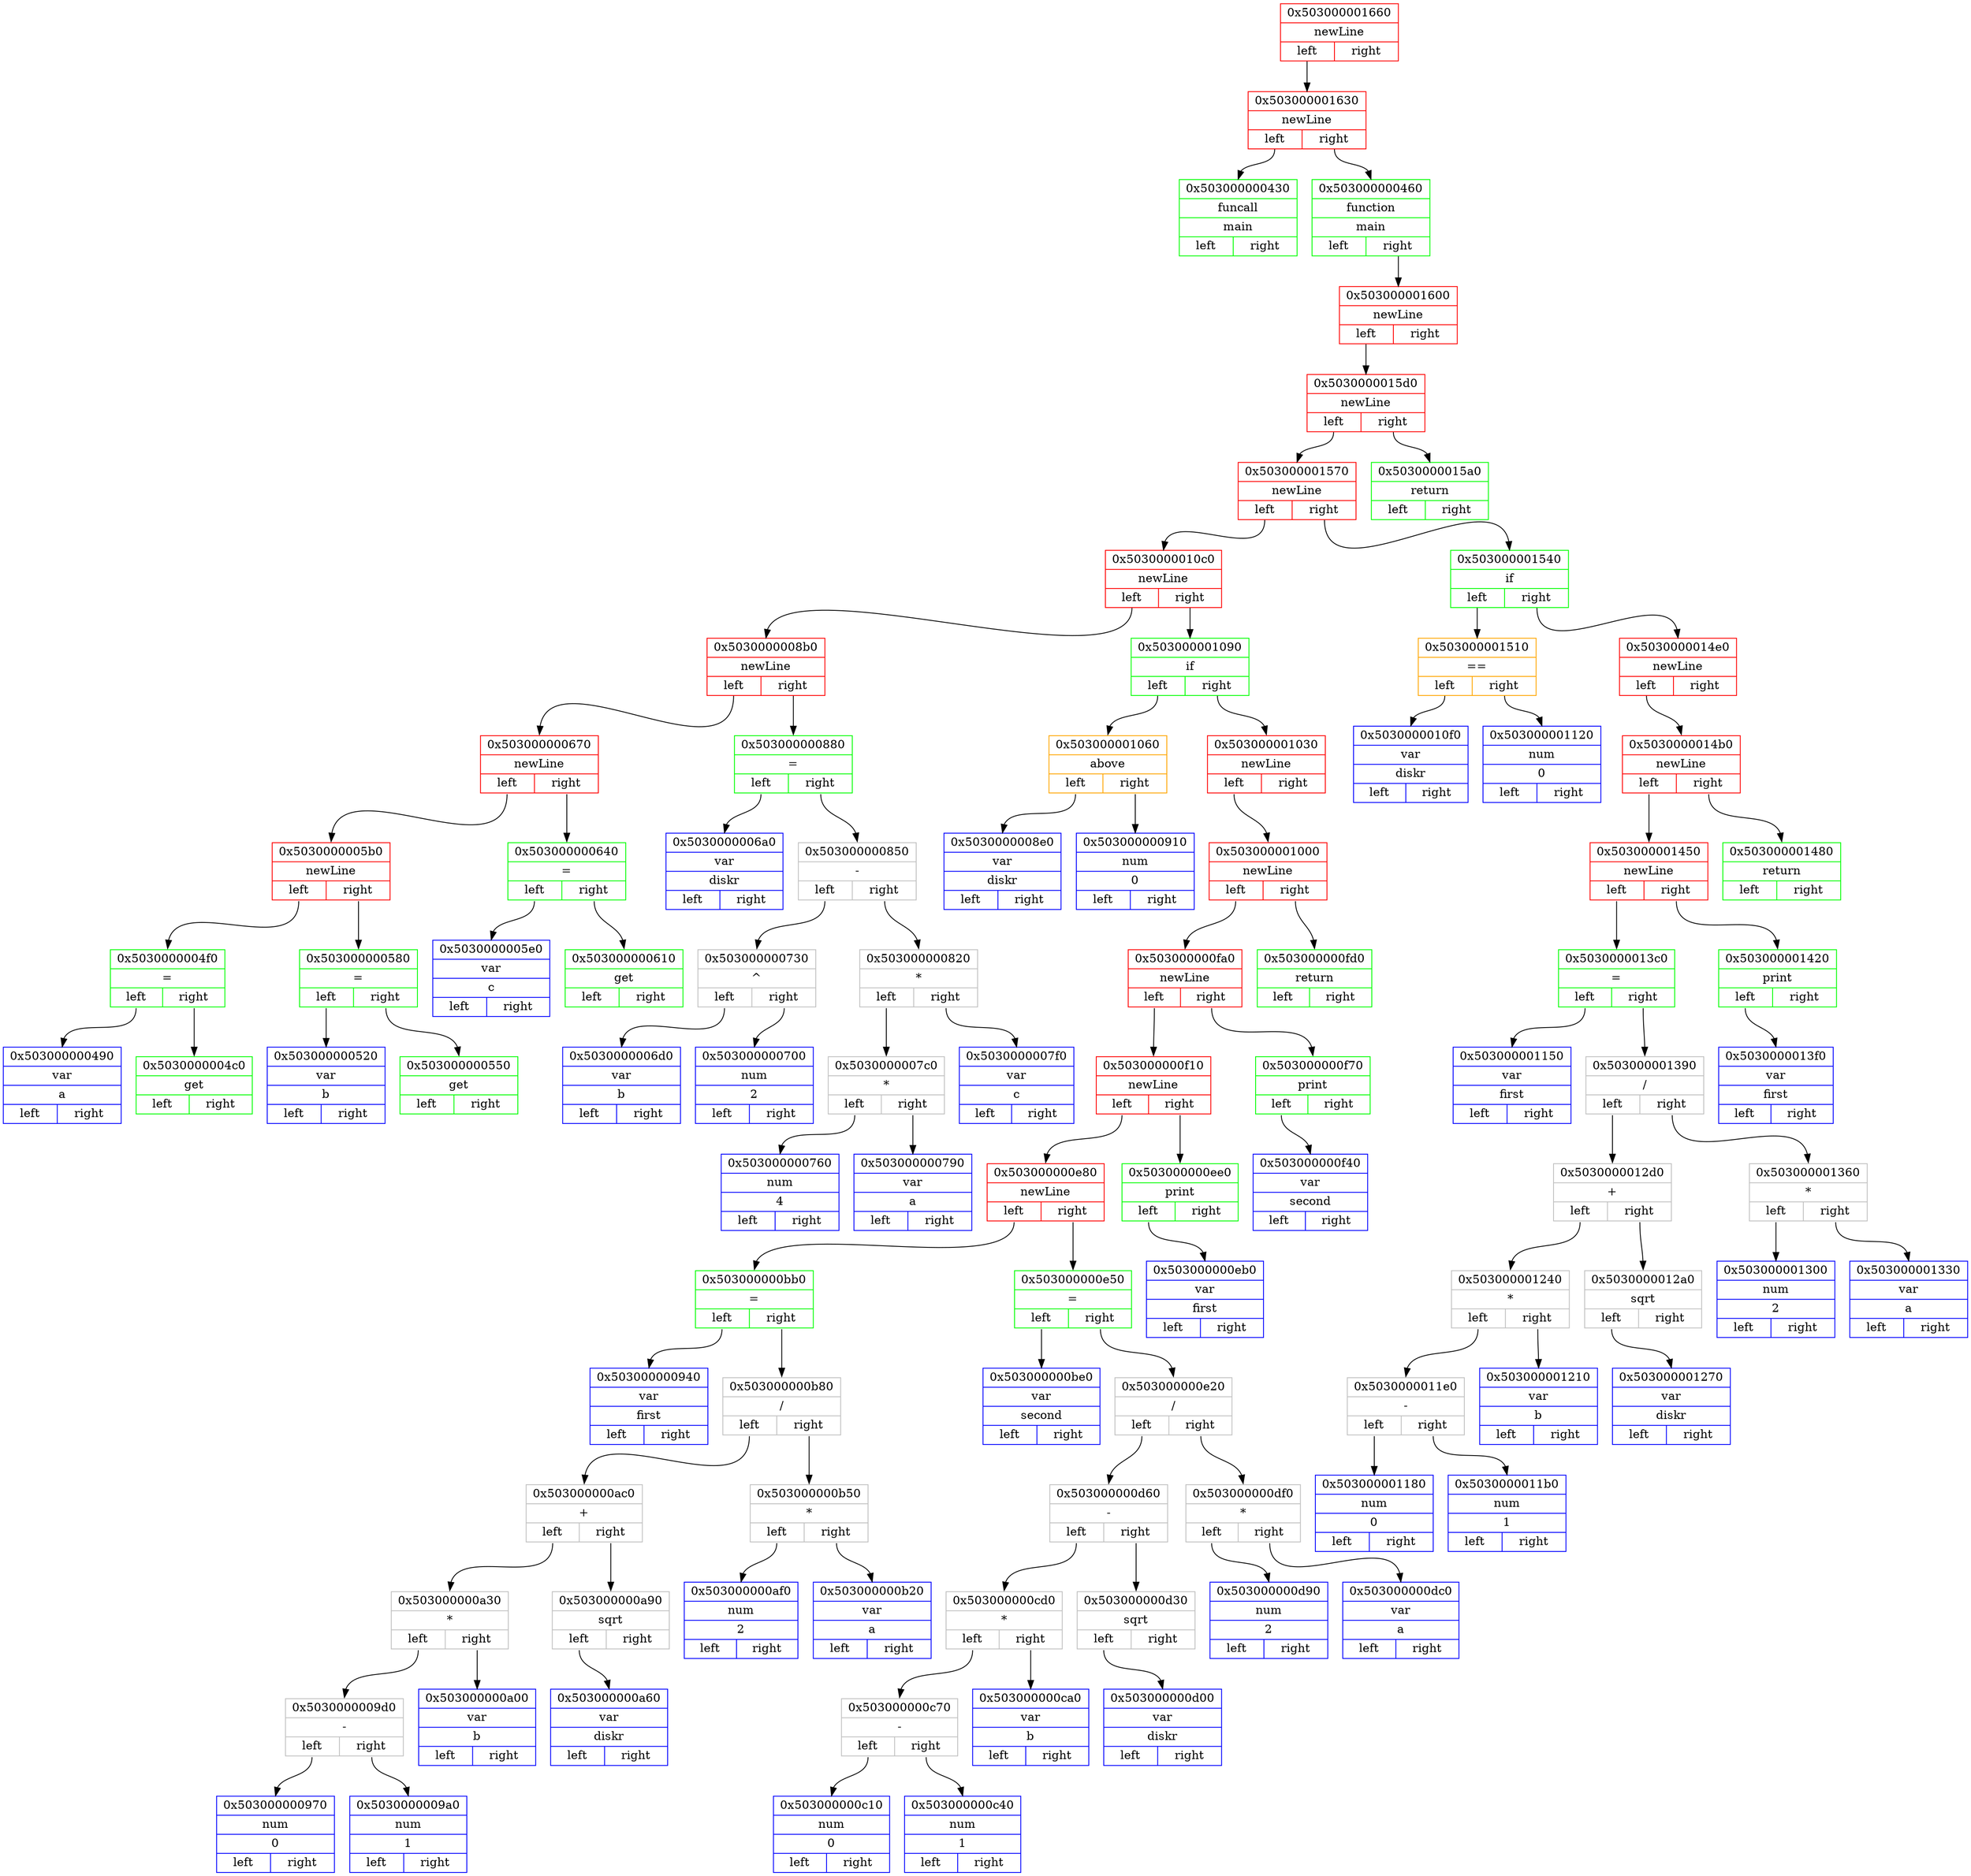 digraph
{ 
rankdir=HR;

node0x503000001660 [ shape=record, color = red rank = 1, label= "{ 0x503000001660 | newLine |         {<n0x503000001660_l> left | <n0x503000001660_r> right}} " ];
node0x503000001630 [ shape=record, color = red rank = 2, label= "{ 0x503000001630 | newLine |         {<n0x503000001630_l> left | <n0x503000001630_r> right}} " ];
node0x503000000430 [ shape=record, color = green rank = 3, label= "{ 0x503000000430 | funcall | main |         {<n0x503000000430_l> left | <n0x503000000430_r> right}} " ];
node0x503000001630:<n0x503000001630_l>:s -> node0x503000000430:n [ color = black; ]
node0x503000000460 [ shape=record, color = green rank = 4, label= "{ 0x503000000460 | function | main |         {<n0x503000000460_l> left | <n0x503000000460_r> right}} " ];
node0x503000001600 [ shape=record, color = red rank = 5, label= "{ 0x503000001600 | newLine |         {<n0x503000001600_l> left | <n0x503000001600_r> right}} " ];
node0x5030000015d0 [ shape=record, color = red rank = 6, label= "{ 0x5030000015d0 | newLine |         {<n0x5030000015d0_l> left | <n0x5030000015d0_r> right}} " ];
node0x503000001570 [ shape=record, color = red rank = 7, label= "{ 0x503000001570 | newLine |         {<n0x503000001570_l> left | <n0x503000001570_r> right}} " ];
node0x5030000010c0 [ shape=record, color = red rank = 8, label= "{ 0x5030000010c0 | newLine |         {<n0x5030000010c0_l> left | <n0x5030000010c0_r> right}} " ];
node0x5030000008b0 [ shape=record, color = red rank = 9, label= "{ 0x5030000008b0 | newLine |         {<n0x5030000008b0_l> left | <n0x5030000008b0_r> right}} " ];
node0x503000000670 [ shape=record, color = red rank = 10, label= "{ 0x503000000670 | newLine |         {<n0x503000000670_l> left | <n0x503000000670_r> right}} " ];
node0x5030000005b0 [ shape=record, color = red rank = 11, label= "{ 0x5030000005b0 | newLine |         {<n0x5030000005b0_l> left | <n0x5030000005b0_r> right}} " ];
node0x5030000004f0 [ shape=record, color = green rank = 12, label= "{ 0x5030000004f0 | = |         {<n0x5030000004f0_l> left | <n0x5030000004f0_r> right}} " ];
node0x503000000490 [ shape=record, color = blue rank = 13, label= "{ 0x503000000490 | var | a |         {<n0x503000000490_l> left | <n0x503000000490_r> right}} " ];
node0x5030000004f0:<n0x5030000004f0_l>:s -> node0x503000000490:n [ color = black; ]
node0x5030000004c0 [ shape=record, color = green rank = 14, label= "{ 0x5030000004c0 | get |         {<n0x5030000004c0_l> left | <n0x5030000004c0_r> right}} " ];
node0x5030000004f0:<n0x5030000004f0_r>:s -> node0x5030000004c0:n [ color = black; ]
node0x5030000005b0:<n0x5030000005b0_l>:s -> node0x5030000004f0:n [ color = black; ]
node0x503000000580 [ shape=record, color = green rank = 13, label= "{ 0x503000000580 | = |         {<n0x503000000580_l> left | <n0x503000000580_r> right}} " ];
node0x503000000520 [ shape=record, color = blue rank = 14, label= "{ 0x503000000520 | var | b |         {<n0x503000000520_l> left | <n0x503000000520_r> right}} " ];
node0x503000000580:<n0x503000000580_l>:s -> node0x503000000520:n [ color = black; ]
node0x503000000550 [ shape=record, color = green rank = 15, label= "{ 0x503000000550 | get |         {<n0x503000000550_l> left | <n0x503000000550_r> right}} " ];
node0x503000000580:<n0x503000000580_r>:s -> node0x503000000550:n [ color = black; ]
node0x5030000005b0:<n0x5030000005b0_r>:s -> node0x503000000580:n [ color = black; ]
node0x503000000670:<n0x503000000670_l>:s -> node0x5030000005b0:n [ color = black; ]
node0x503000000640 [ shape=record, color = green rank = 12, label= "{ 0x503000000640 | = |         {<n0x503000000640_l> left | <n0x503000000640_r> right}} " ];
node0x5030000005e0 [ shape=record, color = blue rank = 13, label= "{ 0x5030000005e0 | var | c |         {<n0x5030000005e0_l> left | <n0x5030000005e0_r> right}} " ];
node0x503000000640:<n0x503000000640_l>:s -> node0x5030000005e0:n [ color = black; ]
node0x503000000610 [ shape=record, color = green rank = 14, label= "{ 0x503000000610 | get |         {<n0x503000000610_l> left | <n0x503000000610_r> right}} " ];
node0x503000000640:<n0x503000000640_r>:s -> node0x503000000610:n [ color = black; ]
node0x503000000670:<n0x503000000670_r>:s -> node0x503000000640:n [ color = black; ]
node0x5030000008b0:<n0x5030000008b0_l>:s -> node0x503000000670:n [ color = black; ]
node0x503000000880 [ shape=record, color = green rank = 11, label= "{ 0x503000000880 | = |         {<n0x503000000880_l> left | <n0x503000000880_r> right}} " ];
node0x5030000006a0 [ shape=record, color = blue rank = 12, label= "{ 0x5030000006a0 | var | diskr |         {<n0x5030000006a0_l> left | <n0x5030000006a0_r> right}} " ];
node0x503000000880:<n0x503000000880_l>:s -> node0x5030000006a0:n [ color = black; ]
node0x503000000850 [ shape=record, color = grey rank = 13, label= "{ 0x503000000850 | - |         {<n0x503000000850_l> left | <n0x503000000850_r> right}} " ];
node0x503000000730 [ shape=record, color = grey rank = 14, label= "{ 0x503000000730 | ^ |         {<n0x503000000730_l> left | <n0x503000000730_r> right}} " ];
node0x5030000006d0 [ shape=record, color = blue rank = 15, label= "{ 0x5030000006d0 | var | b |         {<n0x5030000006d0_l> left | <n0x5030000006d0_r> right}} " ];
node0x503000000730:<n0x503000000730_l>:s -> node0x5030000006d0:n [ color = black; ]
node0x503000000700 [ shape=record, color = blue rank = 16, label= "{ 0x503000000700 | num | 2 |         {<n0x503000000700_l> left | <n0x503000000700_r> right}} " ];
node0x503000000730:<n0x503000000730_r>:s -> node0x503000000700:n [ color = black; ]
node0x503000000850:<n0x503000000850_l>:s -> node0x503000000730:n [ color = black; ]
node0x503000000820 [ shape=record, color = grey rank = 15, label= "{ 0x503000000820 | * |         {<n0x503000000820_l> left | <n0x503000000820_r> right}} " ];
node0x5030000007c0 [ shape=record, color = grey rank = 16, label= "{ 0x5030000007c0 | * |         {<n0x5030000007c0_l> left | <n0x5030000007c0_r> right}} " ];
node0x503000000760 [ shape=record, color = blue rank = 17, label= "{ 0x503000000760 | num | 4 |         {<n0x503000000760_l> left | <n0x503000000760_r> right}} " ];
node0x5030000007c0:<n0x5030000007c0_l>:s -> node0x503000000760:n [ color = black; ]
node0x503000000790 [ shape=record, color = blue rank = 18, label= "{ 0x503000000790 | var | a |         {<n0x503000000790_l> left | <n0x503000000790_r> right}} " ];
node0x5030000007c0:<n0x5030000007c0_r>:s -> node0x503000000790:n [ color = black; ]
node0x503000000820:<n0x503000000820_l>:s -> node0x5030000007c0:n [ color = black; ]
node0x5030000007f0 [ shape=record, color = blue rank = 17, label= "{ 0x5030000007f0 | var | c |         {<n0x5030000007f0_l> left | <n0x5030000007f0_r> right}} " ];
node0x503000000820:<n0x503000000820_r>:s -> node0x5030000007f0:n [ color = black; ]
node0x503000000850:<n0x503000000850_r>:s -> node0x503000000820:n [ color = black; ]
node0x503000000880:<n0x503000000880_r>:s -> node0x503000000850:n [ color = black; ]
node0x5030000008b0:<n0x5030000008b0_r>:s -> node0x503000000880:n [ color = black; ]
node0x5030000010c0:<n0x5030000010c0_l>:s -> node0x5030000008b0:n [ color = black; ]
node0x503000001090 [ shape=record, color = green rank = 10, label= "{ 0x503000001090 | if |         {<n0x503000001090_l> left | <n0x503000001090_r> right}} " ];
node0x503000001060 [ shape=record, color = orange rank = 11, label= "{ 0x503000001060 | above |         {<n0x503000001060_l> left | <n0x503000001060_r> right}} " ];
node0x5030000008e0 [ shape=record, color = blue rank = 12, label= "{ 0x5030000008e0 | var | diskr |         {<n0x5030000008e0_l> left | <n0x5030000008e0_r> right}} " ];
node0x503000001060:<n0x503000001060_l>:s -> node0x5030000008e0:n [ color = black; ]
node0x503000000910 [ shape=record, color = blue rank = 13, label= "{ 0x503000000910 | num | 0 |         {<n0x503000000910_l> left | <n0x503000000910_r> right}} " ];
node0x503000001060:<n0x503000001060_r>:s -> node0x503000000910:n [ color = black; ]
node0x503000001090:<n0x503000001090_l>:s -> node0x503000001060:n [ color = black; ]
node0x503000001030 [ shape=record, color = red rank = 12, label= "{ 0x503000001030 | newLine |         {<n0x503000001030_l> left | <n0x503000001030_r> right}} " ];
node0x503000001000 [ shape=record, color = red rank = 13, label= "{ 0x503000001000 | newLine |         {<n0x503000001000_l> left | <n0x503000001000_r> right}} " ];
node0x503000000fa0 [ shape=record, color = red rank = 14, label= "{ 0x503000000fa0 | newLine |         {<n0x503000000fa0_l> left | <n0x503000000fa0_r> right}} " ];
node0x503000000f10 [ shape=record, color = red rank = 15, label= "{ 0x503000000f10 | newLine |         {<n0x503000000f10_l> left | <n0x503000000f10_r> right}} " ];
node0x503000000e80 [ shape=record, color = red rank = 16, label= "{ 0x503000000e80 | newLine |         {<n0x503000000e80_l> left | <n0x503000000e80_r> right}} " ];
node0x503000000bb0 [ shape=record, color = green rank = 17, label= "{ 0x503000000bb0 | = |         {<n0x503000000bb0_l> left | <n0x503000000bb0_r> right}} " ];
node0x503000000940 [ shape=record, color = blue rank = 18, label= "{ 0x503000000940 | var | first |         {<n0x503000000940_l> left | <n0x503000000940_r> right}} " ];
node0x503000000bb0:<n0x503000000bb0_l>:s -> node0x503000000940:n [ color = black; ]
node0x503000000b80 [ shape=record, color = grey rank = 19, label= "{ 0x503000000b80 | / |         {<n0x503000000b80_l> left | <n0x503000000b80_r> right}} " ];
node0x503000000ac0 [ shape=record, color = grey rank = 20, label= "{ 0x503000000ac0 | + |         {<n0x503000000ac0_l> left | <n0x503000000ac0_r> right}} " ];
node0x503000000a30 [ shape=record, color = grey rank = 21, label= "{ 0x503000000a30 | * |         {<n0x503000000a30_l> left | <n0x503000000a30_r> right}} " ];
node0x5030000009d0 [ shape=record, color = grey rank = 22, label= "{ 0x5030000009d0 | - |         {<n0x5030000009d0_l> left | <n0x5030000009d0_r> right}} " ];
node0x503000000970 [ shape=record, color = blue rank = 23, label= "{ 0x503000000970 | num | 0 |         {<n0x503000000970_l> left | <n0x503000000970_r> right}} " ];
node0x5030000009d0:<n0x5030000009d0_l>:s -> node0x503000000970:n [ color = black; ]
node0x5030000009a0 [ shape=record, color = blue rank = 24, label= "{ 0x5030000009a0 | num | 1 |         {<n0x5030000009a0_l> left | <n0x5030000009a0_r> right}} " ];
node0x5030000009d0:<n0x5030000009d0_r>:s -> node0x5030000009a0:n [ color = black; ]
node0x503000000a30:<n0x503000000a30_l>:s -> node0x5030000009d0:n [ color = black; ]
node0x503000000a00 [ shape=record, color = blue rank = 23, label= "{ 0x503000000a00 | var | b |         {<n0x503000000a00_l> left | <n0x503000000a00_r> right}} " ];
node0x503000000a30:<n0x503000000a30_r>:s -> node0x503000000a00:n [ color = black; ]
node0x503000000ac0:<n0x503000000ac0_l>:s -> node0x503000000a30:n [ color = black; ]
node0x503000000a90 [ shape=record, color = grey rank = 22, label= "{ 0x503000000a90 | sqrt |         {<n0x503000000a90_l> left | <n0x503000000a90_r> right}} " ];
node0x503000000a60 [ shape=record, color = blue rank = 23, label= "{ 0x503000000a60 | var | diskr |         {<n0x503000000a60_l> left | <n0x503000000a60_r> right}} " ];
node0x503000000a90:<n0x503000000a90_l>:s -> node0x503000000a60:n [ color = black; ]
node0x503000000ac0:<n0x503000000ac0_r>:s -> node0x503000000a90:n [ color = black; ]
node0x503000000b80:<n0x503000000b80_l>:s -> node0x503000000ac0:n [ color = black; ]
node0x503000000b50 [ shape=record, color = grey rank = 21, label= "{ 0x503000000b50 | * |         {<n0x503000000b50_l> left | <n0x503000000b50_r> right}} " ];
node0x503000000af0 [ shape=record, color = blue rank = 22, label= "{ 0x503000000af0 | num | 2 |         {<n0x503000000af0_l> left | <n0x503000000af0_r> right}} " ];
node0x503000000b50:<n0x503000000b50_l>:s -> node0x503000000af0:n [ color = black; ]
node0x503000000b20 [ shape=record, color = blue rank = 23, label= "{ 0x503000000b20 | var | a |         {<n0x503000000b20_l> left | <n0x503000000b20_r> right}} " ];
node0x503000000b50:<n0x503000000b50_r>:s -> node0x503000000b20:n [ color = black; ]
node0x503000000b80:<n0x503000000b80_r>:s -> node0x503000000b50:n [ color = black; ]
node0x503000000bb0:<n0x503000000bb0_r>:s -> node0x503000000b80:n [ color = black; ]
node0x503000000e80:<n0x503000000e80_l>:s -> node0x503000000bb0:n [ color = black; ]
node0x503000000e50 [ shape=record, color = green rank = 18, label= "{ 0x503000000e50 | = |         {<n0x503000000e50_l> left | <n0x503000000e50_r> right}} " ];
node0x503000000be0 [ shape=record, color = blue rank = 19, label= "{ 0x503000000be0 | var | second |         {<n0x503000000be0_l> left | <n0x503000000be0_r> right}} " ];
node0x503000000e50:<n0x503000000e50_l>:s -> node0x503000000be0:n [ color = black; ]
node0x503000000e20 [ shape=record, color = grey rank = 20, label= "{ 0x503000000e20 | / |         {<n0x503000000e20_l> left | <n0x503000000e20_r> right}} " ];
node0x503000000d60 [ shape=record, color = grey rank = 21, label= "{ 0x503000000d60 | - |         {<n0x503000000d60_l> left | <n0x503000000d60_r> right}} " ];
node0x503000000cd0 [ shape=record, color = grey rank = 22, label= "{ 0x503000000cd0 | * |         {<n0x503000000cd0_l> left | <n0x503000000cd0_r> right}} " ];
node0x503000000c70 [ shape=record, color = grey rank = 23, label= "{ 0x503000000c70 | - |         {<n0x503000000c70_l> left | <n0x503000000c70_r> right}} " ];
node0x503000000c10 [ shape=record, color = blue rank = 24, label= "{ 0x503000000c10 | num | 0 |         {<n0x503000000c10_l> left | <n0x503000000c10_r> right}} " ];
node0x503000000c70:<n0x503000000c70_l>:s -> node0x503000000c10:n [ color = black; ]
node0x503000000c40 [ shape=record, color = blue rank = 25, label= "{ 0x503000000c40 | num | 1 |         {<n0x503000000c40_l> left | <n0x503000000c40_r> right}} " ];
node0x503000000c70:<n0x503000000c70_r>:s -> node0x503000000c40:n [ color = black; ]
node0x503000000cd0:<n0x503000000cd0_l>:s -> node0x503000000c70:n [ color = black; ]
node0x503000000ca0 [ shape=record, color = blue rank = 24, label= "{ 0x503000000ca0 | var | b |         {<n0x503000000ca0_l> left | <n0x503000000ca0_r> right}} " ];
node0x503000000cd0:<n0x503000000cd0_r>:s -> node0x503000000ca0:n [ color = black; ]
node0x503000000d60:<n0x503000000d60_l>:s -> node0x503000000cd0:n [ color = black; ]
node0x503000000d30 [ shape=record, color = grey rank = 23, label= "{ 0x503000000d30 | sqrt |         {<n0x503000000d30_l> left | <n0x503000000d30_r> right}} " ];
node0x503000000d00 [ shape=record, color = blue rank = 24, label= "{ 0x503000000d00 | var | diskr |         {<n0x503000000d00_l> left | <n0x503000000d00_r> right}} " ];
node0x503000000d30:<n0x503000000d30_l>:s -> node0x503000000d00:n [ color = black; ]
node0x503000000d60:<n0x503000000d60_r>:s -> node0x503000000d30:n [ color = black; ]
node0x503000000e20:<n0x503000000e20_l>:s -> node0x503000000d60:n [ color = black; ]
node0x503000000df0 [ shape=record, color = grey rank = 22, label= "{ 0x503000000df0 | * |         {<n0x503000000df0_l> left | <n0x503000000df0_r> right}} " ];
node0x503000000d90 [ shape=record, color = blue rank = 23, label= "{ 0x503000000d90 | num | 2 |         {<n0x503000000d90_l> left | <n0x503000000d90_r> right}} " ];
node0x503000000df0:<n0x503000000df0_l>:s -> node0x503000000d90:n [ color = black; ]
node0x503000000dc0 [ shape=record, color = blue rank = 24, label= "{ 0x503000000dc0 | var | a |         {<n0x503000000dc0_l> left | <n0x503000000dc0_r> right}} " ];
node0x503000000df0:<n0x503000000df0_r>:s -> node0x503000000dc0:n [ color = black; ]
node0x503000000e20:<n0x503000000e20_r>:s -> node0x503000000df0:n [ color = black; ]
node0x503000000e50:<n0x503000000e50_r>:s -> node0x503000000e20:n [ color = black; ]
node0x503000000e80:<n0x503000000e80_r>:s -> node0x503000000e50:n [ color = black; ]
node0x503000000f10:<n0x503000000f10_l>:s -> node0x503000000e80:n [ color = black; ]
node0x503000000ee0 [ shape=record, color = green rank = 17, label= "{ 0x503000000ee0 | print |         {<n0x503000000ee0_l> left | <n0x503000000ee0_r> right}} " ];
node0x503000000eb0 [ shape=record, color = blue rank = 18, label= "{ 0x503000000eb0 | var | first |         {<n0x503000000eb0_l> left | <n0x503000000eb0_r> right}} " ];
node0x503000000ee0:<n0x503000000ee0_l>:s -> node0x503000000eb0:n [ color = black; ]
node0x503000000f10:<n0x503000000f10_r>:s -> node0x503000000ee0:n [ color = black; ]
node0x503000000fa0:<n0x503000000fa0_l>:s -> node0x503000000f10:n [ color = black; ]
node0x503000000f70 [ shape=record, color = green rank = 16, label= "{ 0x503000000f70 | print |         {<n0x503000000f70_l> left | <n0x503000000f70_r> right}} " ];
node0x503000000f40 [ shape=record, color = blue rank = 17, label= "{ 0x503000000f40 | var | second |         {<n0x503000000f40_l> left | <n0x503000000f40_r> right}} " ];
node0x503000000f70:<n0x503000000f70_l>:s -> node0x503000000f40:n [ color = black; ]
node0x503000000fa0:<n0x503000000fa0_r>:s -> node0x503000000f70:n [ color = black; ]
node0x503000001000:<n0x503000001000_l>:s -> node0x503000000fa0:n [ color = black; ]
node0x503000000fd0 [ shape=record, color = green rank = 15, label= "{ 0x503000000fd0 | return |         {<n0x503000000fd0_l> left | <n0x503000000fd0_r> right}} " ];
node0x503000001000:<n0x503000001000_r>:s -> node0x503000000fd0:n [ color = black; ]
node0x503000001030:<n0x503000001030_l>:s -> node0x503000001000:n [ color = black; ]
node0x503000001090:<n0x503000001090_r>:s -> node0x503000001030:n [ color = black; ]
node0x5030000010c0:<n0x5030000010c0_r>:s -> node0x503000001090:n [ color = black; ]
node0x503000001570:<n0x503000001570_l>:s -> node0x5030000010c0:n [ color = black; ]
node0x503000001540 [ shape=record, color = green rank = 9, label= "{ 0x503000001540 | if |         {<n0x503000001540_l> left | <n0x503000001540_r> right}} " ];
node0x503000001510 [ shape=record, color = orange rank = 10, label= "{ 0x503000001510 | == |         {<n0x503000001510_l> left | <n0x503000001510_r> right}} " ];
node0x5030000010f0 [ shape=record, color = blue rank = 11, label= "{ 0x5030000010f0 | var | diskr |         {<n0x5030000010f0_l> left | <n0x5030000010f0_r> right}} " ];
node0x503000001510:<n0x503000001510_l>:s -> node0x5030000010f0:n [ color = black; ]
node0x503000001120 [ shape=record, color = blue rank = 12, label= "{ 0x503000001120 | num | 0 |         {<n0x503000001120_l> left | <n0x503000001120_r> right}} " ];
node0x503000001510:<n0x503000001510_r>:s -> node0x503000001120:n [ color = black; ]
node0x503000001540:<n0x503000001540_l>:s -> node0x503000001510:n [ color = black; ]
node0x5030000014e0 [ shape=record, color = red rank = 11, label= "{ 0x5030000014e0 | newLine |         {<n0x5030000014e0_l> left | <n0x5030000014e0_r> right}} " ];
node0x5030000014b0 [ shape=record, color = red rank = 12, label= "{ 0x5030000014b0 | newLine |         {<n0x5030000014b0_l> left | <n0x5030000014b0_r> right}} " ];
node0x503000001450 [ shape=record, color = red rank = 13, label= "{ 0x503000001450 | newLine |         {<n0x503000001450_l> left | <n0x503000001450_r> right}} " ];
node0x5030000013c0 [ shape=record, color = green rank = 14, label= "{ 0x5030000013c0 | = |         {<n0x5030000013c0_l> left | <n0x5030000013c0_r> right}} " ];
node0x503000001150 [ shape=record, color = blue rank = 15, label= "{ 0x503000001150 | var | first |         {<n0x503000001150_l> left | <n0x503000001150_r> right}} " ];
node0x5030000013c0:<n0x5030000013c0_l>:s -> node0x503000001150:n [ color = black; ]
node0x503000001390 [ shape=record, color = grey rank = 16, label= "{ 0x503000001390 | / |         {<n0x503000001390_l> left | <n0x503000001390_r> right}} " ];
node0x5030000012d0 [ shape=record, color = grey rank = 17, label= "{ 0x5030000012d0 | + |         {<n0x5030000012d0_l> left | <n0x5030000012d0_r> right}} " ];
node0x503000001240 [ shape=record, color = grey rank = 18, label= "{ 0x503000001240 | * |         {<n0x503000001240_l> left | <n0x503000001240_r> right}} " ];
node0x5030000011e0 [ shape=record, color = grey rank = 19, label= "{ 0x5030000011e0 | - |         {<n0x5030000011e0_l> left | <n0x5030000011e0_r> right}} " ];
node0x503000001180 [ shape=record, color = blue rank = 20, label= "{ 0x503000001180 | num | 0 |         {<n0x503000001180_l> left | <n0x503000001180_r> right}} " ];
node0x5030000011e0:<n0x5030000011e0_l>:s -> node0x503000001180:n [ color = black; ]
node0x5030000011b0 [ shape=record, color = blue rank = 21, label= "{ 0x5030000011b0 | num | 1 |         {<n0x5030000011b0_l> left | <n0x5030000011b0_r> right}} " ];
node0x5030000011e0:<n0x5030000011e0_r>:s -> node0x5030000011b0:n [ color = black; ]
node0x503000001240:<n0x503000001240_l>:s -> node0x5030000011e0:n [ color = black; ]
node0x503000001210 [ shape=record, color = blue rank = 20, label= "{ 0x503000001210 | var | b |         {<n0x503000001210_l> left | <n0x503000001210_r> right}} " ];
node0x503000001240:<n0x503000001240_r>:s -> node0x503000001210:n [ color = black; ]
node0x5030000012d0:<n0x5030000012d0_l>:s -> node0x503000001240:n [ color = black; ]
node0x5030000012a0 [ shape=record, color = grey rank = 19, label= "{ 0x5030000012a0 | sqrt |         {<n0x5030000012a0_l> left | <n0x5030000012a0_r> right}} " ];
node0x503000001270 [ shape=record, color = blue rank = 20, label= "{ 0x503000001270 | var | diskr |         {<n0x503000001270_l> left | <n0x503000001270_r> right}} " ];
node0x5030000012a0:<n0x5030000012a0_l>:s -> node0x503000001270:n [ color = black; ]
node0x5030000012d0:<n0x5030000012d0_r>:s -> node0x5030000012a0:n [ color = black; ]
node0x503000001390:<n0x503000001390_l>:s -> node0x5030000012d0:n [ color = black; ]
node0x503000001360 [ shape=record, color = grey rank = 18, label= "{ 0x503000001360 | * |         {<n0x503000001360_l> left | <n0x503000001360_r> right}} " ];
node0x503000001300 [ shape=record, color = blue rank = 19, label= "{ 0x503000001300 | num | 2 |         {<n0x503000001300_l> left | <n0x503000001300_r> right}} " ];
node0x503000001360:<n0x503000001360_l>:s -> node0x503000001300:n [ color = black; ]
node0x503000001330 [ shape=record, color = blue rank = 20, label= "{ 0x503000001330 | var | a |         {<n0x503000001330_l> left | <n0x503000001330_r> right}} " ];
node0x503000001360:<n0x503000001360_r>:s -> node0x503000001330:n [ color = black; ]
node0x503000001390:<n0x503000001390_r>:s -> node0x503000001360:n [ color = black; ]
node0x5030000013c0:<n0x5030000013c0_r>:s -> node0x503000001390:n [ color = black; ]
node0x503000001450:<n0x503000001450_l>:s -> node0x5030000013c0:n [ color = black; ]
node0x503000001420 [ shape=record, color = green rank = 15, label= "{ 0x503000001420 | print |         {<n0x503000001420_l> left | <n0x503000001420_r> right}} " ];
node0x5030000013f0 [ shape=record, color = blue rank = 16, label= "{ 0x5030000013f0 | var | first |         {<n0x5030000013f0_l> left | <n0x5030000013f0_r> right}} " ];
node0x503000001420:<n0x503000001420_l>:s -> node0x5030000013f0:n [ color = black; ]
node0x503000001450:<n0x503000001450_r>:s -> node0x503000001420:n [ color = black; ]
node0x5030000014b0:<n0x5030000014b0_l>:s -> node0x503000001450:n [ color = black; ]
node0x503000001480 [ shape=record, color = green rank = 14, label= "{ 0x503000001480 | return |         {<n0x503000001480_l> left | <n0x503000001480_r> right}} " ];
node0x5030000014b0:<n0x5030000014b0_r>:s -> node0x503000001480:n [ color = black; ]
node0x5030000014e0:<n0x5030000014e0_l>:s -> node0x5030000014b0:n [ color = black; ]
node0x503000001540:<n0x503000001540_r>:s -> node0x5030000014e0:n [ color = black; ]
node0x503000001570:<n0x503000001570_r>:s -> node0x503000001540:n [ color = black; ]
node0x5030000015d0:<n0x5030000015d0_l>:s -> node0x503000001570:n [ color = black; ]
node0x5030000015a0 [ shape=record, color = green rank = 8, label= "{ 0x5030000015a0 | return |         {<n0x5030000015a0_l> left | <n0x5030000015a0_r> right}} " ];
node0x5030000015d0:<n0x5030000015d0_r>:s -> node0x5030000015a0:n [ color = black; ]
node0x503000001600:<n0x503000001600_l>:s -> node0x5030000015d0:n [ color = black; ]
node0x503000000460:<n0x503000000460_r>:s -> node0x503000001600:n [ color = black; ]
node0x503000001630:<n0x503000001630_r>:s -> node0x503000000460:n [ color = black; ]
node0x503000001660:<n0x503000001660_l>:s -> node0x503000001630:n [ color = black; ]
}
